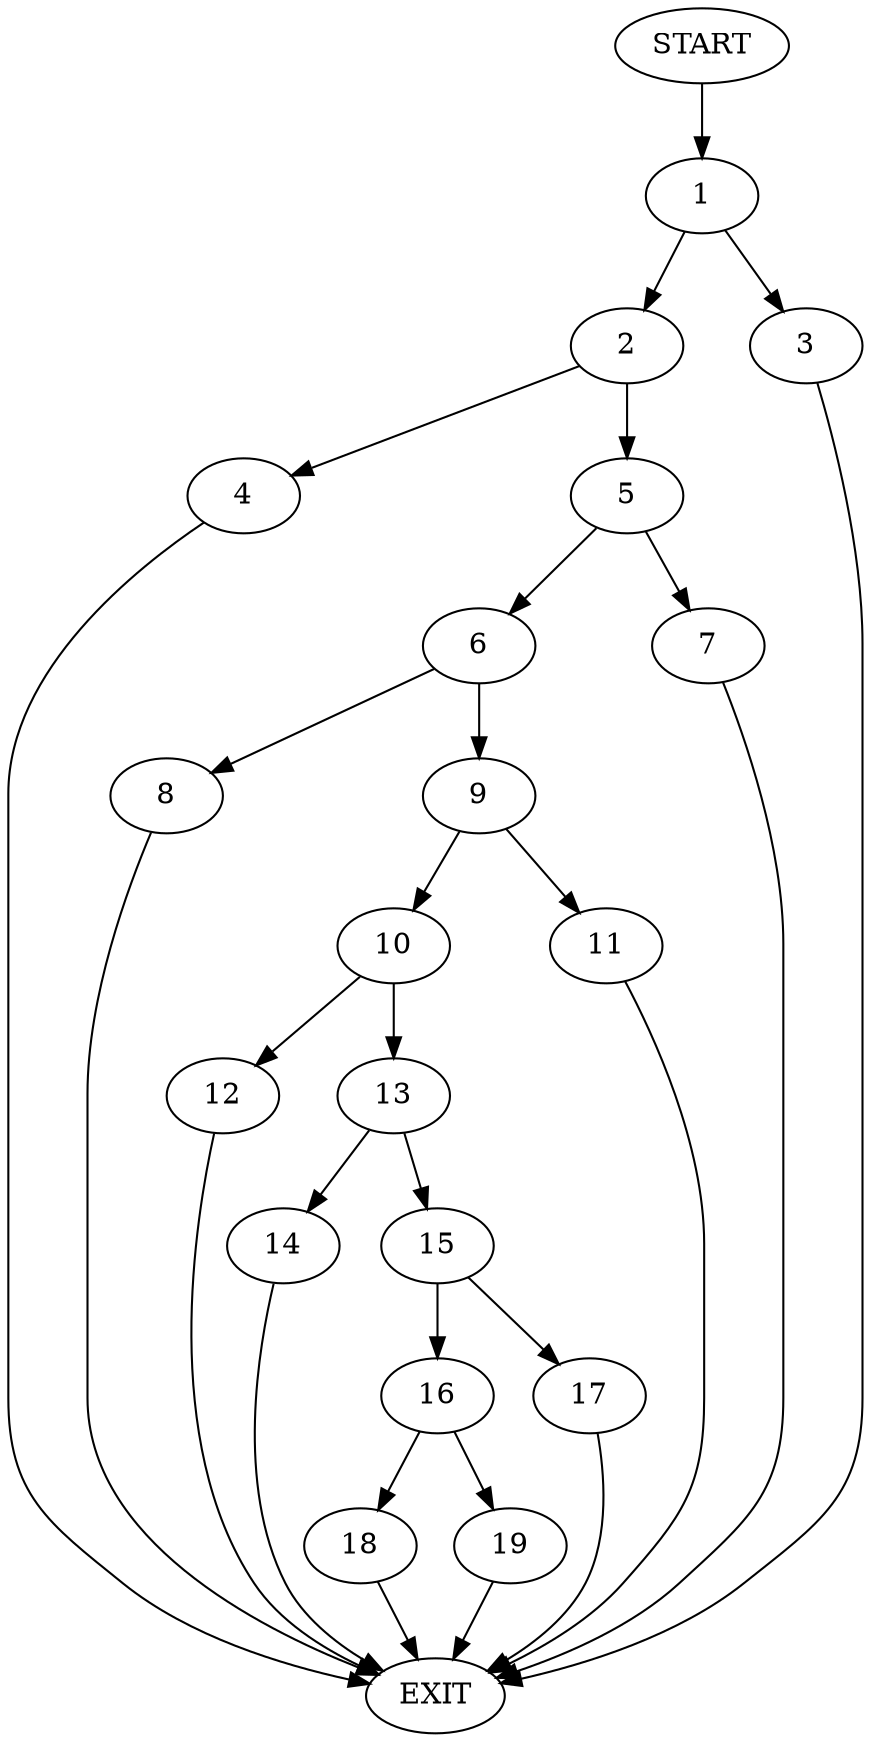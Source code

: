 digraph {
0 [label="START"]
20 [label="EXIT"]
0 -> 1
1 -> 2
1 -> 3
3 -> 20
2 -> 4
2 -> 5
5 -> 6
5 -> 7
4 -> 20
7 -> 20
6 -> 8
6 -> 9
8 -> 20
9 -> 10
9 -> 11
11 -> 20
10 -> 12
10 -> 13
13 -> 14
13 -> 15
12 -> 20
14 -> 20
15 -> 16
15 -> 17
17 -> 20
16 -> 18
16 -> 19
19 -> 20
18 -> 20
}
